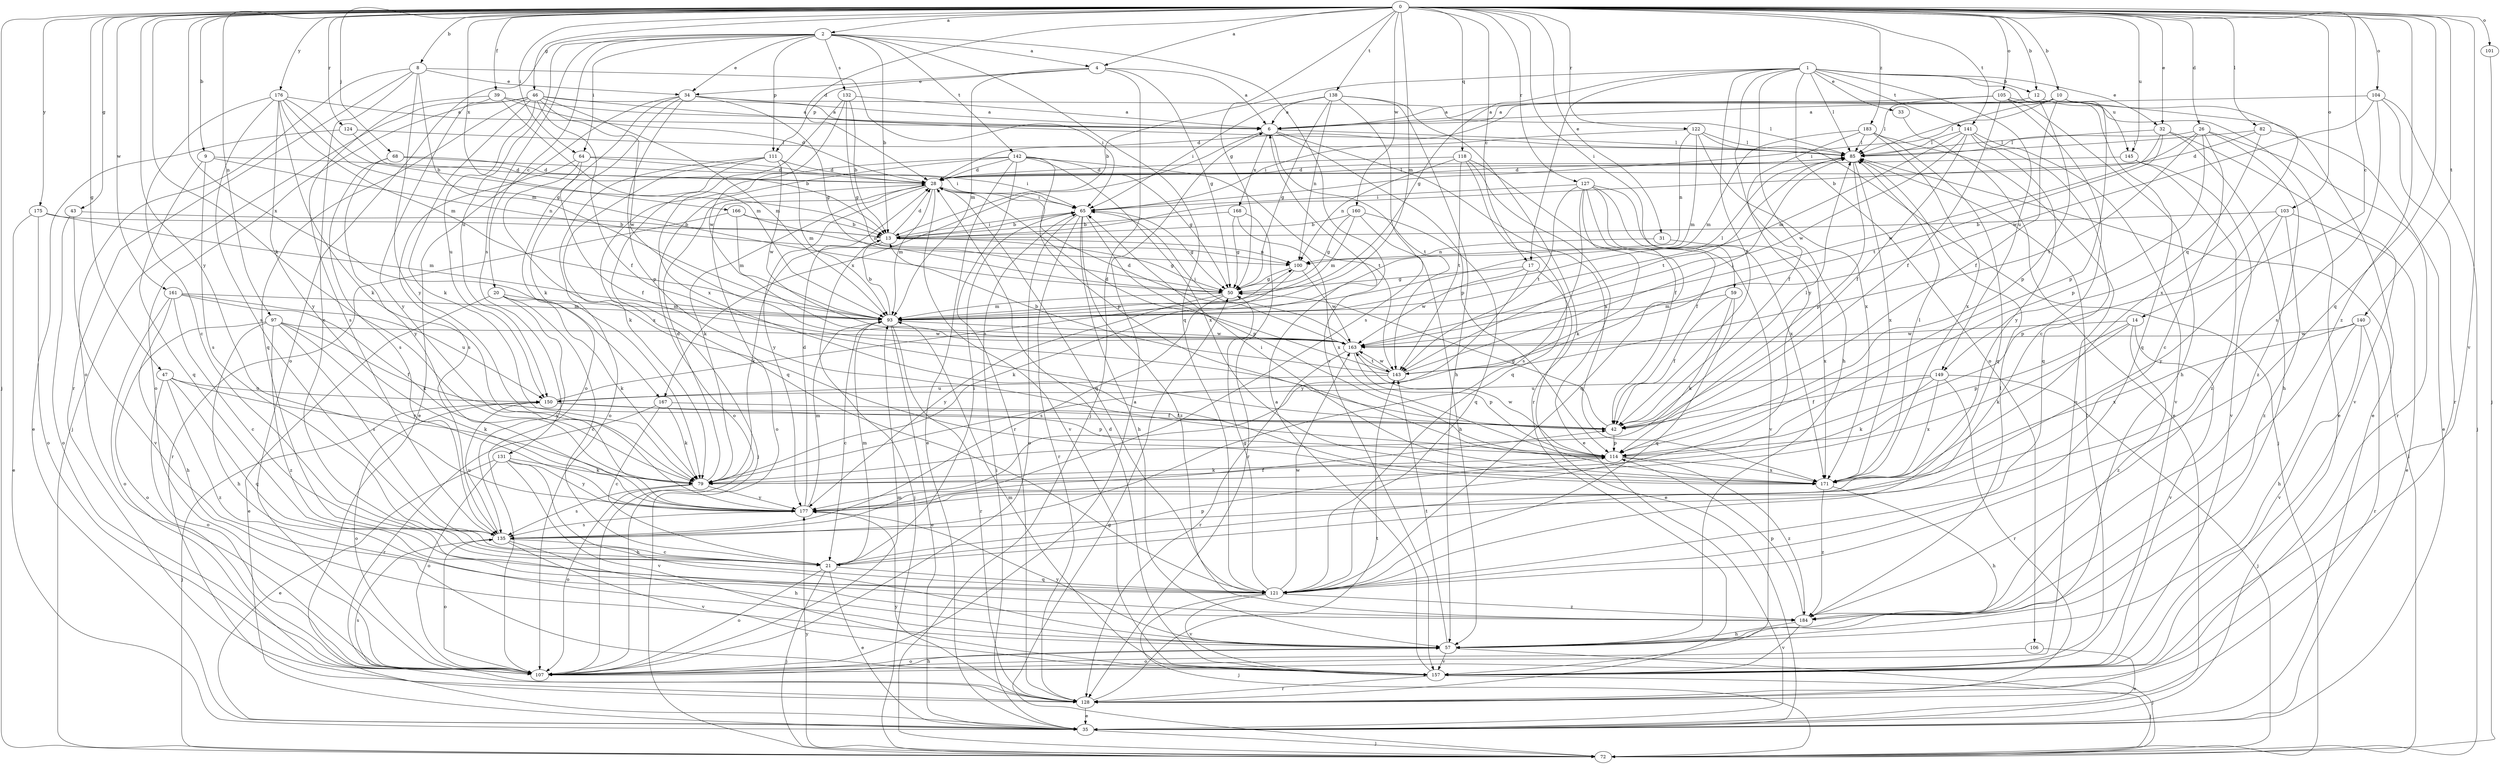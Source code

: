 strict digraph  {
0;
1;
2;
4;
6;
8;
9;
10;
12;
13;
14;
17;
20;
21;
26;
28;
31;
32;
33;
34;
35;
39;
42;
43;
46;
47;
50;
57;
59;
64;
65;
68;
72;
79;
82;
85;
93;
97;
100;
101;
103;
104;
105;
106;
107;
111;
114;
118;
121;
122;
124;
127;
128;
131;
132;
135;
138;
140;
141;
142;
143;
145;
149;
150;
157;
160;
161;
163;
166;
167;
168;
171;
175;
176;
177;
183;
184;
0 -> 2  [label=a];
0 -> 4  [label=a];
0 -> 8  [label=b];
0 -> 9  [label=b];
0 -> 10  [label=b];
0 -> 12  [label=b];
0 -> 14  [label=c];
0 -> 17  [label=c];
0 -> 26  [label=d];
0 -> 28  [label=d];
0 -> 31  [label=e];
0 -> 32  [label=e];
0 -> 39  [label=f];
0 -> 43  [label=g];
0 -> 46  [label=g];
0 -> 47  [label=g];
0 -> 50  [label=g];
0 -> 59  [label=i];
0 -> 64  [label=i];
0 -> 68  [label=j];
0 -> 72  [label=j];
0 -> 79  [label=k];
0 -> 82  [label=l];
0 -> 93  [label=m];
0 -> 97  [label=n];
0 -> 101  [label=o];
0 -> 103  [label=o];
0 -> 104  [label=o];
0 -> 105  [label=o];
0 -> 118  [label=q];
0 -> 121  [label=q];
0 -> 122  [label=r];
0 -> 124  [label=r];
0 -> 127  [label=r];
0 -> 138  [label=t];
0 -> 140  [label=t];
0 -> 141  [label=t];
0 -> 145  [label=u];
0 -> 157  [label=v];
0 -> 160  [label=w];
0 -> 161  [label=w];
0 -> 166  [label=x];
0 -> 167  [label=x];
0 -> 175  [label=y];
0 -> 176  [label=y];
0 -> 177  [label=y];
0 -> 183  [label=z];
0 -> 184  [label=z];
1 -> 12  [label=b];
1 -> 13  [label=b];
1 -> 17  [label=c];
1 -> 32  [label=e];
1 -> 33  [label=e];
1 -> 42  [label=f];
1 -> 50  [label=g];
1 -> 57  [label=h];
1 -> 85  [label=l];
1 -> 106  [label=o];
1 -> 141  [label=t];
1 -> 145  [label=u];
1 -> 149  [label=u];
1 -> 177  [label=y];
2 -> 4  [label=a];
2 -> 13  [label=b];
2 -> 20  [label=c];
2 -> 34  [label=e];
2 -> 64  [label=i];
2 -> 107  [label=o];
2 -> 111  [label=p];
2 -> 121  [label=q];
2 -> 131  [label=s];
2 -> 132  [label=s];
2 -> 142  [label=t];
2 -> 150  [label=u];
2 -> 157  [label=v];
4 -> 6  [label=a];
4 -> 34  [label=e];
4 -> 50  [label=g];
4 -> 72  [label=j];
4 -> 93  [label=m];
4 -> 111  [label=p];
6 -> 85  [label=l];
6 -> 114  [label=p];
6 -> 143  [label=t];
6 -> 167  [label=x];
6 -> 168  [label=x];
6 -> 171  [label=x];
8 -> 21  [label=c];
8 -> 34  [label=e];
8 -> 65  [label=i];
8 -> 93  [label=m];
8 -> 107  [label=o];
8 -> 128  [label=r];
8 -> 177  [label=y];
9 -> 28  [label=d];
9 -> 100  [label=n];
9 -> 121  [label=q];
9 -> 135  [label=s];
10 -> 6  [label=a];
10 -> 28  [label=d];
10 -> 42  [label=f];
10 -> 65  [label=i];
10 -> 85  [label=l];
10 -> 114  [label=p];
10 -> 171  [label=x];
12 -> 6  [label=a];
12 -> 35  [label=e];
12 -> 114  [label=p];
13 -> 28  [label=d];
13 -> 50  [label=g];
13 -> 65  [label=i];
13 -> 72  [label=j];
13 -> 79  [label=k];
13 -> 100  [label=n];
14 -> 79  [label=k];
14 -> 114  [label=p];
14 -> 157  [label=v];
14 -> 163  [label=w];
14 -> 184  [label=z];
17 -> 35  [label=e];
17 -> 50  [label=g];
17 -> 163  [label=w];
17 -> 177  [label=y];
20 -> 21  [label=c];
20 -> 35  [label=e];
20 -> 79  [label=k];
20 -> 93  [label=m];
20 -> 135  [label=s];
21 -> 35  [label=e];
21 -> 65  [label=i];
21 -> 72  [label=j];
21 -> 93  [label=m];
21 -> 107  [label=o];
21 -> 114  [label=p];
21 -> 121  [label=q];
26 -> 13  [label=b];
26 -> 21  [label=c];
26 -> 85  [label=l];
26 -> 114  [label=p];
26 -> 128  [label=r];
26 -> 143  [label=t];
26 -> 184  [label=z];
28 -> 65  [label=i];
28 -> 79  [label=k];
28 -> 85  [label=l];
28 -> 93  [label=m];
28 -> 107  [label=o];
28 -> 121  [label=q];
28 -> 157  [label=v];
28 -> 177  [label=y];
31 -> 100  [label=n];
31 -> 171  [label=x];
32 -> 57  [label=h];
32 -> 85  [label=l];
32 -> 143  [label=t];
32 -> 157  [label=v];
32 -> 163  [label=w];
33 -> 35  [label=e];
34 -> 6  [label=a];
34 -> 35  [label=e];
34 -> 50  [label=g];
34 -> 79  [label=k];
34 -> 85  [label=l];
34 -> 107  [label=o];
34 -> 114  [label=p];
35 -> 65  [label=i];
35 -> 72  [label=j];
39 -> 6  [label=a];
39 -> 28  [label=d];
39 -> 93  [label=m];
39 -> 135  [label=s];
39 -> 177  [label=y];
42 -> 50  [label=g];
42 -> 85  [label=l];
42 -> 114  [label=p];
43 -> 13  [label=b];
43 -> 107  [label=o];
43 -> 157  [label=v];
46 -> 6  [label=a];
46 -> 42  [label=f];
46 -> 72  [label=j];
46 -> 79  [label=k];
46 -> 85  [label=l];
46 -> 93  [label=m];
46 -> 107  [label=o];
46 -> 121  [label=q];
46 -> 150  [label=u];
46 -> 163  [label=w];
47 -> 79  [label=k];
47 -> 107  [label=o];
47 -> 121  [label=q];
47 -> 150  [label=u];
47 -> 184  [label=z];
50 -> 93  [label=m];
50 -> 135  [label=s];
50 -> 177  [label=y];
57 -> 72  [label=j];
57 -> 107  [label=o];
57 -> 143  [label=t];
57 -> 157  [label=v];
57 -> 177  [label=y];
59 -> 42  [label=f];
59 -> 79  [label=k];
59 -> 93  [label=m];
59 -> 121  [label=q];
64 -> 28  [label=d];
64 -> 42  [label=f];
64 -> 65  [label=i];
64 -> 135  [label=s];
64 -> 171  [label=x];
65 -> 13  [label=b];
65 -> 50  [label=g];
65 -> 57  [label=h];
65 -> 107  [label=o];
65 -> 114  [label=p];
65 -> 128  [label=r];
65 -> 184  [label=z];
68 -> 28  [label=d];
68 -> 65  [label=i];
68 -> 135  [label=s];
68 -> 177  [label=y];
72 -> 50  [label=g];
72 -> 85  [label=l];
72 -> 177  [label=y];
79 -> 28  [label=d];
79 -> 107  [label=o];
79 -> 135  [label=s];
79 -> 177  [label=y];
82 -> 28  [label=d];
82 -> 35  [label=e];
82 -> 85  [label=l];
82 -> 149  [label=q];
85 -> 28  [label=d];
85 -> 114  [label=p];
85 -> 143  [label=t];
85 -> 171  [label=x];
93 -> 13  [label=b];
93 -> 21  [label=c];
93 -> 35  [label=e];
93 -> 85  [label=l];
93 -> 128  [label=r];
93 -> 163  [label=w];
97 -> 42  [label=f];
97 -> 57  [label=h];
97 -> 107  [label=o];
97 -> 135  [label=s];
97 -> 163  [label=w];
97 -> 177  [label=y];
97 -> 184  [label=z];
100 -> 50  [label=g];
100 -> 79  [label=k];
100 -> 163  [label=w];
101 -> 72  [label=j];
103 -> 13  [label=b];
103 -> 35  [label=e];
103 -> 114  [label=p];
103 -> 177  [label=y];
103 -> 184  [label=z];
104 -> 6  [label=a];
104 -> 72  [label=j];
104 -> 128  [label=r];
104 -> 135  [label=s];
104 -> 163  [label=w];
105 -> 6  [label=a];
105 -> 21  [label=c];
105 -> 35  [label=e];
105 -> 42  [label=f];
105 -> 57  [label=h];
105 -> 85  [label=l];
105 -> 121  [label=q];
106 -> 35  [label=e];
106 -> 107  [label=o];
107 -> 6  [label=a];
107 -> 57  [label=h];
107 -> 85  [label=l];
107 -> 93  [label=m];
111 -> 28  [label=d];
111 -> 79  [label=k];
111 -> 93  [label=m];
111 -> 107  [label=o];
111 -> 121  [label=q];
111 -> 163  [label=w];
114 -> 79  [label=k];
114 -> 163  [label=w];
114 -> 171  [label=x];
114 -> 184  [label=z];
118 -> 28  [label=d];
118 -> 35  [label=e];
118 -> 42  [label=f];
118 -> 100  [label=n];
118 -> 121  [label=q];
118 -> 143  [label=t];
121 -> 50  [label=g];
121 -> 72  [label=j];
121 -> 157  [label=v];
121 -> 163  [label=w];
121 -> 184  [label=z];
122 -> 65  [label=i];
122 -> 72  [label=j];
122 -> 85  [label=l];
122 -> 93  [label=m];
122 -> 100  [label=n];
122 -> 171  [label=x];
124 -> 13  [label=b];
124 -> 35  [label=e];
124 -> 85  [label=l];
127 -> 42  [label=f];
127 -> 65  [label=i];
127 -> 79  [label=k];
127 -> 121  [label=q];
127 -> 135  [label=s];
127 -> 143  [label=t];
127 -> 157  [label=v];
127 -> 171  [label=x];
128 -> 35  [label=e];
128 -> 135  [label=s];
128 -> 143  [label=t];
128 -> 177  [label=y];
131 -> 35  [label=e];
131 -> 57  [label=h];
131 -> 79  [label=k];
131 -> 107  [label=o];
131 -> 157  [label=v];
131 -> 177  [label=y];
132 -> 6  [label=a];
132 -> 13  [label=b];
132 -> 50  [label=g];
132 -> 163  [label=w];
132 -> 171  [label=x];
135 -> 21  [label=c];
135 -> 57  [label=h];
135 -> 107  [label=o];
135 -> 150  [label=u];
135 -> 157  [label=v];
138 -> 6  [label=a];
138 -> 50  [label=g];
138 -> 57  [label=h];
138 -> 65  [label=i];
138 -> 100  [label=n];
138 -> 128  [label=r];
138 -> 135  [label=s];
140 -> 57  [label=h];
140 -> 128  [label=r];
140 -> 157  [label=v];
140 -> 163  [label=w];
140 -> 171  [label=x];
141 -> 42  [label=f];
141 -> 85  [label=l];
141 -> 93  [label=m];
141 -> 121  [label=q];
141 -> 157  [label=v];
141 -> 163  [label=w];
141 -> 177  [label=y];
142 -> 28  [label=d];
142 -> 35  [label=e];
142 -> 50  [label=g];
142 -> 72  [label=j];
142 -> 107  [label=o];
142 -> 114  [label=p];
142 -> 128  [label=r];
142 -> 143  [label=t];
142 -> 171  [label=x];
143 -> 13  [label=b];
143 -> 28  [label=d];
143 -> 85  [label=l];
143 -> 150  [label=u];
143 -> 163  [label=w];
145 -> 28  [label=d];
145 -> 157  [label=v];
145 -> 184  [label=z];
149 -> 42  [label=f];
149 -> 72  [label=j];
149 -> 79  [label=k];
149 -> 128  [label=r];
149 -> 150  [label=u];
149 -> 171  [label=x];
150 -> 42  [label=f];
150 -> 72  [label=j];
150 -> 100  [label=n];
150 -> 107  [label=o];
150 -> 114  [label=p];
157 -> 6  [label=a];
157 -> 28  [label=d];
157 -> 72  [label=j];
157 -> 93  [label=m];
157 -> 128  [label=r];
160 -> 13  [label=b];
160 -> 50  [label=g];
160 -> 57  [label=h];
160 -> 93  [label=m];
160 -> 121  [label=q];
161 -> 21  [label=c];
161 -> 57  [label=h];
161 -> 79  [label=k];
161 -> 93  [label=m];
161 -> 107  [label=o];
161 -> 150  [label=u];
163 -> 28  [label=d];
163 -> 65  [label=i];
163 -> 114  [label=p];
163 -> 128  [label=r];
163 -> 143  [label=t];
166 -> 13  [label=b];
166 -> 93  [label=m];
166 -> 100  [label=n];
166 -> 128  [label=r];
167 -> 21  [label=c];
167 -> 42  [label=f];
167 -> 79  [label=k];
167 -> 128  [label=r];
168 -> 13  [label=b];
168 -> 50  [label=g];
168 -> 128  [label=r];
168 -> 171  [label=x];
171 -> 57  [label=h];
171 -> 65  [label=i];
171 -> 85  [label=l];
171 -> 184  [label=z];
175 -> 13  [label=b];
175 -> 35  [label=e];
175 -> 93  [label=m];
175 -> 107  [label=o];
176 -> 6  [label=a];
176 -> 13  [label=b];
176 -> 21  [label=c];
176 -> 50  [label=g];
176 -> 79  [label=k];
176 -> 93  [label=m];
176 -> 135  [label=s];
176 -> 177  [label=y];
177 -> 28  [label=d];
177 -> 42  [label=f];
177 -> 93  [label=m];
177 -> 135  [label=s];
183 -> 42  [label=f];
183 -> 85  [label=l];
183 -> 93  [label=m];
183 -> 107  [label=o];
183 -> 121  [label=q];
183 -> 171  [label=x];
184 -> 57  [label=h];
184 -> 85  [label=l];
184 -> 114  [label=p];
184 -> 157  [label=v];
}
